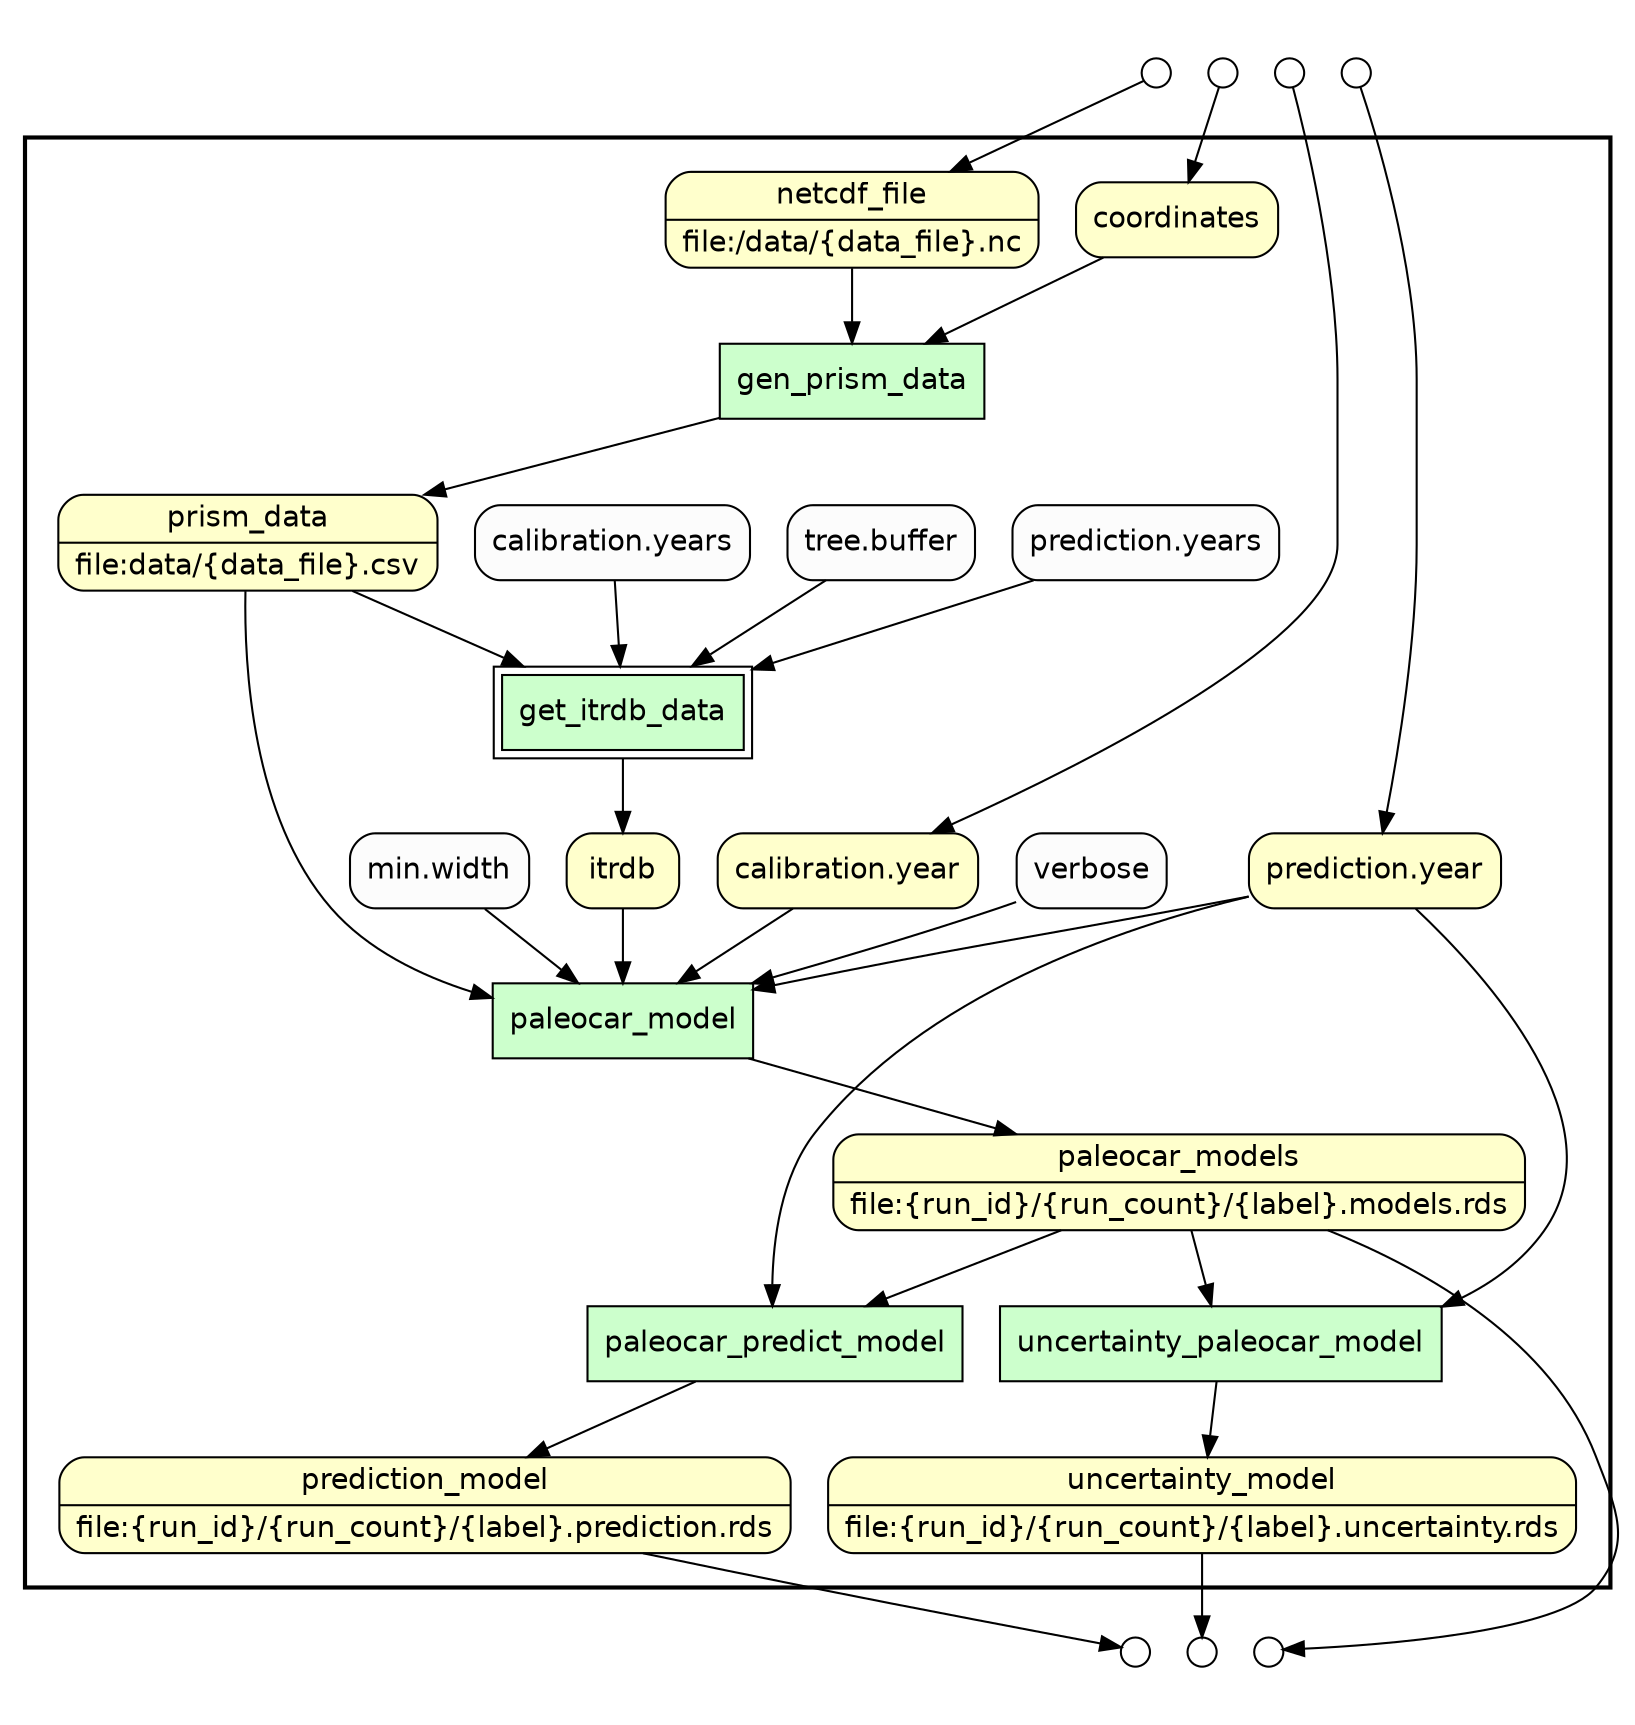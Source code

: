 digraph Workflow {
rankdir=TB
fontname=Helvetica; fontsize=18; labelloc=t
label=""
subgraph cluster_workflow_box_outer { label=""; color=black; penwidth=2
subgraph cluster_workflow_box_inner { label=""; penwidth=0
node[shape=box style=filled fillcolor="#CCFFCC" peripheries=1 fontname=Helvetica]
gen_prism_data
paleocar_model
paleocar_predict_model
uncertainty_paleocar_model
node[shape=box style=filled fillcolor="#CCFFCC" peripheries=2 fontname=Helvetica]
get_itrdb_data
node[shape=box style="rounded,filled" fillcolor="#FFFFCC" peripheries=1 fontname=Helvetica]
paleocar_models [shape=record rankdir=LR label="{<f0> paleocar_models |<f1> file\:\{run_id\}/\{run_count\}/\{label\}.models.rds}"];
prediction_model [shape=record rankdir=LR label="{<f0> prediction_model |<f1> file\:\{run_id\}/\{run_count\}/\{label\}.prediction.rds}"];
uncertainty_model [shape=record rankdir=LR label="{<f0> uncertainty_model |<f1> file\:\{run_id\}/\{run_count\}/\{label\}.uncertainty.rds}"];
coordinates
netcdf_file [shape=record rankdir=LR label="{<f0> netcdf_file |<f1> file\:/data/\{data_file\}.nc}"];
prism_data [shape=record rankdir=LR label="{<f0> prism_data |<f1> file\:data/\{data_file\}.csv}"];
itrdb
"calibration.year"
"prediction.year"
node[shape=box style="rounded,filled" fillcolor="#FCFCFC" peripheries=1 fontname=Helvetica]
gen_prism_data -> prism_data
coordinates -> gen_prism_data
netcdf_file -> gen_prism_data
get_itrdb_data -> itrdb
"calibration.years" -> get_itrdb_data
"prediction.years" -> get_itrdb_data
"tree.buffer" -> get_itrdb_data
prism_data -> get_itrdb_data
paleocar_model -> paleocar_models
itrdb -> paleocar_model
prism_data -> paleocar_model
"calibration.year" -> paleocar_model
"prediction.year" -> paleocar_model
"min.width" -> paleocar_model
verbose -> paleocar_model
paleocar_predict_model -> prediction_model
paleocar_models -> paleocar_predict_model
"prediction.year" -> paleocar_predict_model
uncertainty_paleocar_model -> uncertainty_model
paleocar_models -> uncertainty_paleocar_model
"prediction.year" -> uncertainty_paleocar_model
}}
subgraph cluster_input_ports_group_outer { label=""; penwidth=0
subgraph cluster_input_ports_group_inner { label=""; penwidth=0
node[shape=circle style="rounded,filled" fillcolor="#FFFFFF" peripheries=1 fontname=Helvetica width=0.2]
coordinates_input_port [label=""]
netcdf_file_input_port [label=""]
"calibration.year_input_port" [label=""]
"prediction.year_input_port" [label=""]
}}
subgraph cluster_output_ports_group_outer { label=""; penwidth=0
subgraph cluster_output_ports_group_inner { label=""; penwidth=0
node[shape=circle style="rounded,filled" fillcolor="#FFFFFF" peripheries=1 fontname=Helvetica width=0.2]
paleocar_models_output_port [label=""]
prediction_model_output_port [label=""]
uncertainty_model_output_port [label=""]
}}
coordinates_input_port -> coordinates
netcdf_file_input_port -> netcdf_file
"calibration.year_input_port" -> "calibration.year"
"prediction.year_input_port" -> "prediction.year"
paleocar_models -> paleocar_models_output_port
prediction_model -> prediction_model_output_port
uncertainty_model -> uncertainty_model_output_port
}
